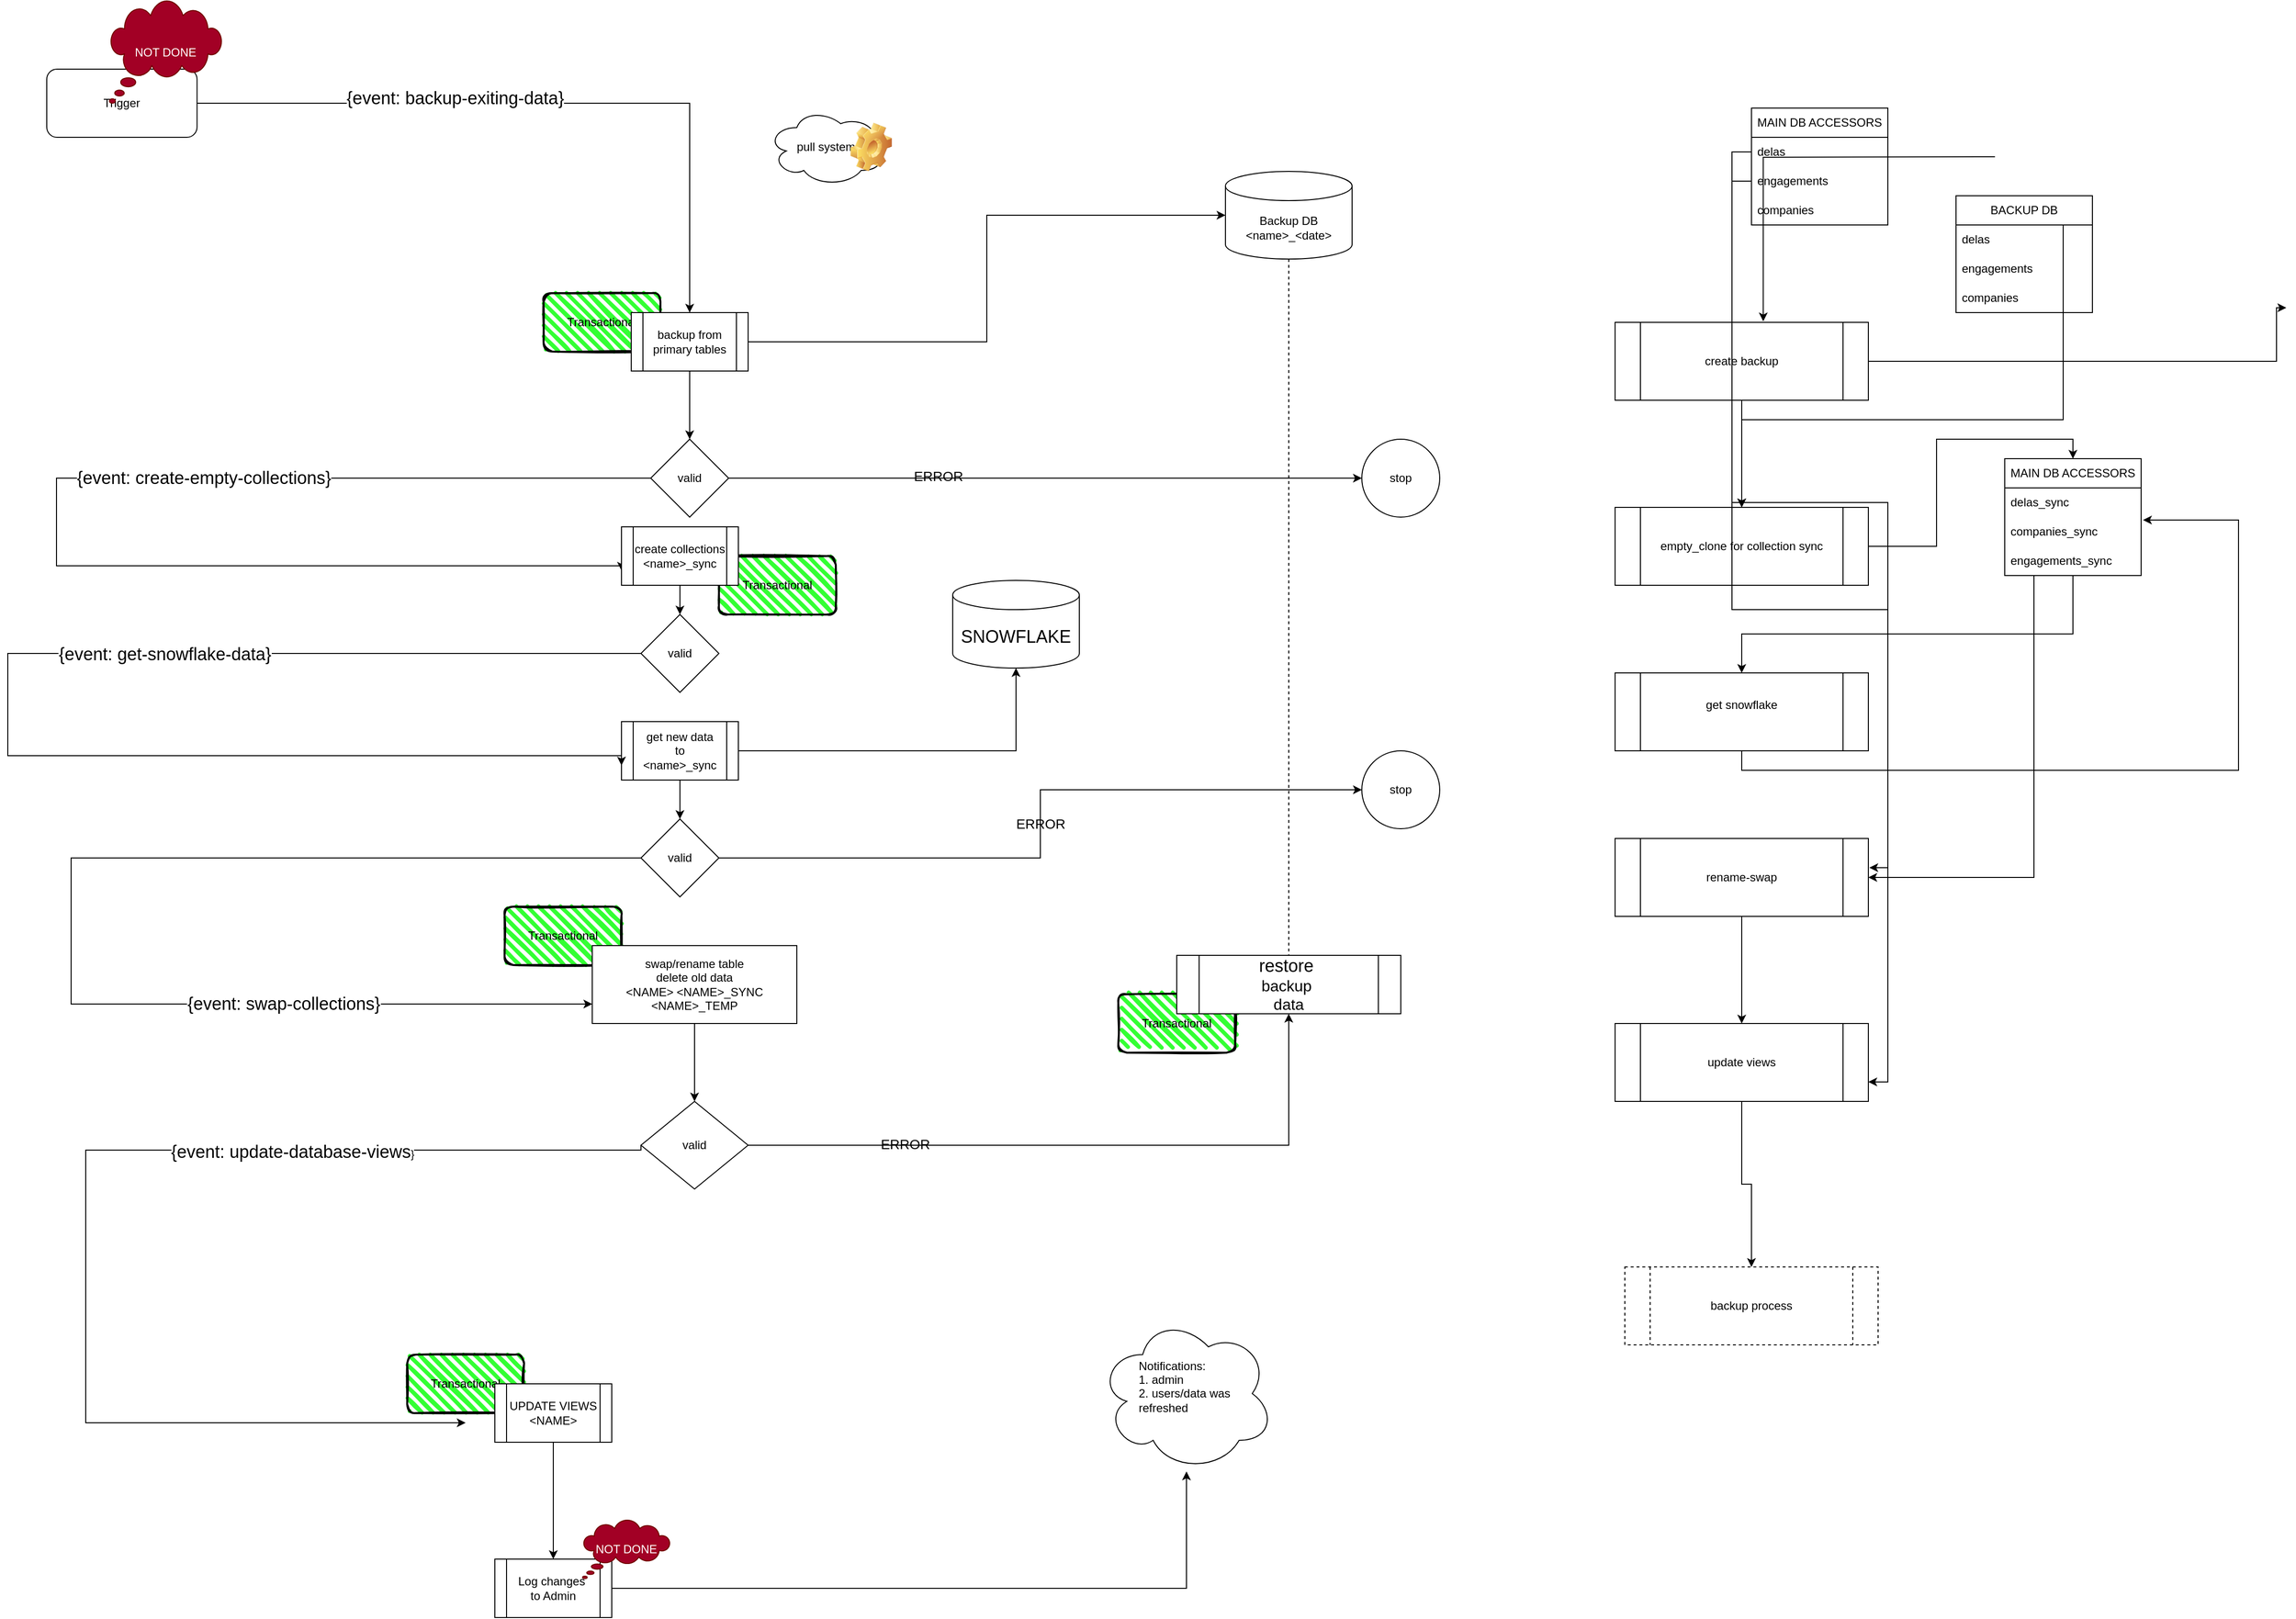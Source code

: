<mxfile version="26.0.6">
  <diagram id="C5RBs43oDa-KdzZeNtuy" name="Page-1">
    <mxGraphModel dx="1983" dy="1226" grid="1" gridSize="10" guides="1" tooltips="1" connect="1" arrows="1" fold="1" page="0" pageScale="1" pageWidth="583" pageHeight="827" background="none" math="0" shadow="0">
      <root>
        <mxCell id="WIyWlLk6GJQsqaUBKTNV-0" />
        <mxCell id="WIyWlLk6GJQsqaUBKTNV-1" parent="WIyWlLk6GJQsqaUBKTNV-0" />
        <mxCell id="ant7kdXghotzs5DKbowG-34" value="Transactional" style="rounded=1;whiteSpace=wrap;html=1;strokeWidth=2;fillWeight=4;hachureGap=8;hachureAngle=45;fillColor=#33FF33;sketch=1;" vertex="1" parent="WIyWlLk6GJQsqaUBKTNV-1">
          <mxGeometry x="660" y="860" width="120" height="60" as="geometry" />
        </mxCell>
        <mxCell id="ant7kdXghotzs5DKbowG-30" value="Transactional" style="rounded=1;whiteSpace=wrap;html=1;strokeWidth=2;fillWeight=4;hachureGap=8;hachureAngle=45;fillColor=#33FF33;sketch=1;" vertex="1" parent="WIyWlLk6GJQsqaUBKTNV-1">
          <mxGeometry x="70" y="140" width="120" height="60" as="geometry" />
        </mxCell>
        <mxCell id="ant7kdXghotzs5DKbowG-33" value="Transactional" style="rounded=1;whiteSpace=wrap;html=1;strokeWidth=2;fillWeight=4;hachureGap=8;hachureAngle=45;fillColor=#33FF33;sketch=1;" vertex="1" parent="WIyWlLk6GJQsqaUBKTNV-1">
          <mxGeometry x="-70" y="1230" width="120" height="60" as="geometry" />
        </mxCell>
        <mxCell id="ant7kdXghotzs5DKbowG-32" value="Transactional" style="rounded=1;whiteSpace=wrap;html=1;strokeWidth=2;fillWeight=4;hachureGap=8;hachureAngle=45;fillColor=#33FF33;sketch=1;" vertex="1" parent="WIyWlLk6GJQsqaUBKTNV-1">
          <mxGeometry x="30" y="770" width="120" height="60" as="geometry" />
        </mxCell>
        <mxCell id="ZRK5j3wljSKJTThkrk0z-2" style="edgeStyle=orthogonalEdgeStyle;rounded=0;orthogonalLoop=1;jettySize=auto;html=1;entryX=0.5;entryY=0;entryDx=0;entryDy=0;labelBackgroundColor=none;fontColor=default;" parent="WIyWlLk6GJQsqaUBKTNV-1" source="ZRK5j3wljSKJTThkrk0z-0" target="ZRK5j3wljSKJTThkrk0z-3" edge="1">
          <mxGeometry relative="1" as="geometry">
            <mxPoint x="220" y="360" as="targetPoint" />
          </mxGeometry>
        </mxCell>
        <mxCell id="ZRK5j3wljSKJTThkrk0z-20" style="edgeStyle=orthogonalEdgeStyle;rounded=0;orthogonalLoop=1;jettySize=auto;html=1;entryX=0;entryY=0.5;entryDx=0;entryDy=0;entryPerimeter=0;labelBackgroundColor=none;fontColor=default;" parent="WIyWlLk6GJQsqaUBKTNV-1" source="ZRK5j3wljSKJTThkrk0z-0" target="ZRK5j3wljSKJTThkrk0z-21" edge="1">
          <mxGeometry relative="1" as="geometry">
            <mxPoint x="530" y="230" as="targetPoint" />
          </mxGeometry>
        </mxCell>
        <mxCell id="ZRK5j3wljSKJTThkrk0z-0" value="backup from primary tables" style="shape=process;whiteSpace=wrap;html=1;backgroundOutline=1;labelBackgroundColor=none;" parent="WIyWlLk6GJQsqaUBKTNV-1" vertex="1">
          <mxGeometry x="160" y="160" width="120" height="60" as="geometry" />
        </mxCell>
        <mxCell id="ZRK5j3wljSKJTThkrk0z-4" style="edgeStyle=orthogonalEdgeStyle;rounded=0;orthogonalLoop=1;jettySize=auto;html=1;entryX=0;entryY=0.5;entryDx=0;entryDy=0;labelBackgroundColor=none;fontColor=default;" parent="WIyWlLk6GJQsqaUBKTNV-1" source="ZRK5j3wljSKJTThkrk0z-3" target="ZRK5j3wljSKJTThkrk0z-5" edge="1">
          <mxGeometry relative="1" as="geometry">
            <mxPoint x="390" y="400" as="targetPoint" />
          </mxGeometry>
        </mxCell>
        <mxCell id="ZRK5j3wljSKJTThkrk0z-6" value="&lt;font style=&quot;font-size: 14px;&quot;&gt;ERROR&lt;/font&gt;" style="edgeLabel;html=1;align=center;verticalAlign=middle;resizable=0;points=[];labelBackgroundColor=none;" parent="ZRK5j3wljSKJTThkrk0z-4" vertex="1" connectable="0">
          <mxGeometry x="-0.339" y="2" relative="1" as="geometry">
            <mxPoint as="offset" />
          </mxGeometry>
        </mxCell>
        <mxCell id="ant7kdXghotzs5DKbowG-39" style="edgeStyle=orthogonalEdgeStyle;rounded=0;orthogonalLoop=1;jettySize=auto;html=1;entryX=0;entryY=0.75;entryDx=0;entryDy=0;" edge="1" parent="WIyWlLk6GJQsqaUBKTNV-1" source="ZRK5j3wljSKJTThkrk0z-3" target="ant7kdXghotzs5DKbowG-36">
          <mxGeometry relative="1" as="geometry">
            <Array as="points">
              <mxPoint x="-430" y="330" />
              <mxPoint x="-430" y="420" />
              <mxPoint x="150" y="420" />
            </Array>
          </mxGeometry>
        </mxCell>
        <mxCell id="ant7kdXghotzs5DKbowG-40" value="&lt;font style=&quot;font-size: 18px;&quot;&gt;{event: create-empty-collections}&lt;/font&gt;" style="edgeLabel;html=1;align=center;verticalAlign=middle;resizable=0;points=[];" vertex="1" connectable="0" parent="ant7kdXghotzs5DKbowG-39">
          <mxGeometry x="-0.285" relative="1" as="geometry">
            <mxPoint as="offset" />
          </mxGeometry>
        </mxCell>
        <mxCell id="ZRK5j3wljSKJTThkrk0z-3" value="valid" style="rhombus;whiteSpace=wrap;html=1;labelBackgroundColor=none;" parent="WIyWlLk6GJQsqaUBKTNV-1" vertex="1">
          <mxGeometry x="180" y="290" width="80" height="80" as="geometry" />
        </mxCell>
        <mxCell id="ZRK5j3wljSKJTThkrk0z-5" value="stop" style="ellipse;whiteSpace=wrap;html=1;aspect=fixed;labelBackgroundColor=none;" parent="WIyWlLk6GJQsqaUBKTNV-1" vertex="1">
          <mxGeometry x="910" y="290" width="80" height="80" as="geometry" />
        </mxCell>
        <mxCell id="ZRK5j3wljSKJTThkrk0z-11" value="" style="edgeStyle=orthogonalEdgeStyle;rounded=0;orthogonalLoop=1;jettySize=auto;html=1;labelBackgroundColor=none;fontColor=default;" parent="WIyWlLk6GJQsqaUBKTNV-1" edge="1">
          <mxGeometry relative="1" as="geometry">
            <mxPoint x="220" y="510" as="sourcePoint" />
          </mxGeometry>
        </mxCell>
        <mxCell id="ZRK5j3wljSKJTThkrk0z-13" value="stop" style="ellipse;whiteSpace=wrap;html=1;labelBackgroundColor=none;" parent="WIyWlLk6GJQsqaUBKTNV-1" vertex="1">
          <mxGeometry x="910" y="610" width="80" height="80" as="geometry" />
        </mxCell>
        <mxCell id="ZRK5j3wljSKJTThkrk0z-25" value="" style="edgeStyle=orthogonalEdgeStyle;rounded=0;orthogonalLoop=1;jettySize=auto;html=1;labelBackgroundColor=none;fontColor=default;" parent="WIyWlLk6GJQsqaUBKTNV-1" source="ZRK5j3wljSKJTThkrk0z-17" target="ZRK5j3wljSKJTThkrk0z-24" edge="1">
          <mxGeometry relative="1" as="geometry" />
        </mxCell>
        <mxCell id="ZRK5j3wljSKJTThkrk0z-43" style="edgeStyle=orthogonalEdgeStyle;rounded=0;orthogonalLoop=1;jettySize=auto;html=1;labelBackgroundColor=none;fontColor=default;" parent="WIyWlLk6GJQsqaUBKTNV-1" source="ZRK5j3wljSKJTThkrk0z-17" target="ZRK5j3wljSKJTThkrk0z-42" edge="1">
          <mxGeometry relative="1" as="geometry" />
        </mxCell>
        <mxCell id="ZRK5j3wljSKJTThkrk0z-17" value="get new data&lt;div&gt;to&lt;br&gt;&lt;div&gt;&amp;lt;name&amp;gt;_sync&lt;/div&gt;&lt;/div&gt;" style="shape=process;whiteSpace=wrap;html=1;backgroundOutline=1;labelBackgroundColor=none;" parent="WIyWlLk6GJQsqaUBKTNV-1" vertex="1">
          <mxGeometry x="150" y="580" width="120" height="60" as="geometry" />
        </mxCell>
        <mxCell id="ZRK5j3wljSKJTThkrk0z-29" style="edgeStyle=orthogonalEdgeStyle;rounded=0;orthogonalLoop=1;jettySize=auto;html=1;entryX=0.5;entryY=0;entryDx=0;entryDy=0;endArrow=none;endFill=0;dashed=1;labelBackgroundColor=none;fontColor=default;" parent="WIyWlLk6GJQsqaUBKTNV-1" source="ZRK5j3wljSKJTThkrk0z-21" target="ZRK5j3wljSKJTThkrk0z-27" edge="1">
          <mxGeometry relative="1" as="geometry" />
        </mxCell>
        <mxCell id="ZRK5j3wljSKJTThkrk0z-21" value="Backup DB&lt;div&gt;&amp;lt;name&amp;gt;_&amp;lt;date&amp;gt;&lt;/div&gt;" style="shape=cylinder3;whiteSpace=wrap;html=1;boundedLbl=1;backgroundOutline=1;size=15;labelBackgroundColor=none;" parent="WIyWlLk6GJQsqaUBKTNV-1" vertex="1">
          <mxGeometry x="770" y="15" width="130" height="90" as="geometry" />
        </mxCell>
        <mxCell id="ZRK5j3wljSKJTThkrk0z-26" value="&lt;font style=&quot;font-size: 14px;&quot;&gt;ERROR&lt;/font&gt;" style="edgeStyle=orthogonalEdgeStyle;rounded=0;orthogonalLoop=1;jettySize=auto;html=1;labelBackgroundColor=none;fontColor=default;" parent="WIyWlLk6GJQsqaUBKTNV-1" source="ZRK5j3wljSKJTThkrk0z-24" target="ZRK5j3wljSKJTThkrk0z-13" edge="1">
          <mxGeometry relative="1" as="geometry">
            <mxPoint x="400" y="910" as="targetPoint" />
          </mxGeometry>
        </mxCell>
        <mxCell id="ZRK5j3wljSKJTThkrk0z-24" value="valid" style="rhombus;whiteSpace=wrap;html=1;labelBackgroundColor=none;" parent="WIyWlLk6GJQsqaUBKTNV-1" vertex="1">
          <mxGeometry x="170" y="680" width="80" height="80" as="geometry" />
        </mxCell>
        <mxCell id="ZRK5j3wljSKJTThkrk0z-27" value="&lt;font style=&quot;font-size: 18px;&quot;&gt;restore&amp;nbsp;&lt;/font&gt;&lt;div&gt;&lt;font size=&quot;3&quot;&gt;backup&amp;nbsp;&lt;/font&gt;&lt;/div&gt;&lt;div&gt;&lt;font size=&quot;3&quot;&gt;data&lt;/font&gt;&lt;/div&gt;" style="shape=process;whiteSpace=wrap;html=1;backgroundOutline=1;labelBackgroundColor=none;" parent="WIyWlLk6GJQsqaUBKTNV-1" vertex="1">
          <mxGeometry x="720" y="820" width="230" height="60" as="geometry" />
        </mxCell>
        <mxCell id="ZRK5j3wljSKJTThkrk0z-28" style="edgeStyle=orthogonalEdgeStyle;rounded=0;orthogonalLoop=1;jettySize=auto;html=1;exitX=0.5;exitY=1;exitDx=0;exitDy=0;exitPerimeter=0;labelBackgroundColor=none;fontColor=default;" parent="WIyWlLk6GJQsqaUBKTNV-1" source="ZRK5j3wljSKJTThkrk0z-21" target="ZRK5j3wljSKJTThkrk0z-21" edge="1">
          <mxGeometry relative="1" as="geometry" />
        </mxCell>
        <mxCell id="ZRK5j3wljSKJTThkrk0z-39" style="edgeStyle=orthogonalEdgeStyle;rounded=0;orthogonalLoop=1;jettySize=auto;html=1;labelBackgroundColor=none;fontColor=default;" parent="WIyWlLk6GJQsqaUBKTNV-1" source="ZRK5j3wljSKJTThkrk0z-31" target="ZRK5j3wljSKJTThkrk0z-38" edge="1">
          <mxGeometry relative="1" as="geometry" />
        </mxCell>
        <mxCell id="ZRK5j3wljSKJTThkrk0z-31" value="Log changes&amp;nbsp;&lt;div&gt;to Admin&lt;/div&gt;" style="shape=process;whiteSpace=wrap;html=1;backgroundOutline=1;labelBackgroundColor=none;" parent="WIyWlLk6GJQsqaUBKTNV-1" vertex="1">
          <mxGeometry x="20" y="1440" width="120" height="60" as="geometry" />
        </mxCell>
        <mxCell id="ZRK5j3wljSKJTThkrk0z-34" style="edgeStyle=orthogonalEdgeStyle;rounded=0;orthogonalLoop=1;jettySize=auto;html=1;entryX=0.5;entryY=0;entryDx=0;entryDy=0;labelBackgroundColor=none;fontColor=default;" parent="WIyWlLk6GJQsqaUBKTNV-1" source="ZRK5j3wljSKJTThkrk0z-33" target="ZRK5j3wljSKJTThkrk0z-31" edge="1">
          <mxGeometry relative="1" as="geometry" />
        </mxCell>
        <mxCell id="ZRK5j3wljSKJTThkrk0z-33" value="UPDATE VIEWS&lt;div&gt;&amp;lt;NAME&amp;gt;&lt;/div&gt;" style="shape=process;whiteSpace=wrap;html=1;backgroundOutline=1;labelBackgroundColor=none;" parent="WIyWlLk6GJQsqaUBKTNV-1" vertex="1">
          <mxGeometry x="20" y="1260" width="120" height="60" as="geometry" />
        </mxCell>
        <mxCell id="ZRK5j3wljSKJTThkrk0z-38" value="&lt;blockquote style=&quot;margin: 0 0 0 40px; border: none; padding: 0px;&quot;&gt;&lt;div style=&quot;text-align: left;&quot;&gt;Notifications:&lt;/div&gt;&lt;div style=&quot;text-align: left;&quot;&gt;1. admin&lt;/div&gt;&lt;div style=&quot;text-align: left;&quot;&gt;2. users/data was refreshed&lt;/div&gt;&lt;/blockquote&gt;&lt;div&gt;&lt;br&gt;&lt;/div&gt;" style="ellipse;shape=cloud;whiteSpace=wrap;html=1;labelBackgroundColor=none;" parent="WIyWlLk6GJQsqaUBKTNV-1" vertex="1">
          <mxGeometry x="640" y="1190" width="180" height="160" as="geometry" />
        </mxCell>
        <mxCell id="ZRK5j3wljSKJTThkrk0z-42" value="&lt;font style=&quot;font-size: 18px;&quot;&gt;SNOWFLAKE&lt;/font&gt;" style="shape=cylinder3;whiteSpace=wrap;html=1;boundedLbl=1;backgroundOutline=1;size=15;labelBackgroundColor=none;" parent="WIyWlLk6GJQsqaUBKTNV-1" vertex="1">
          <mxGeometry x="490" y="435" width="130" height="90" as="geometry" />
        </mxCell>
        <mxCell id="ZRK5j3wljSKJTThkrk0z-45" value="pull system" style="ellipse;shape=cloud;whiteSpace=wrap;html=1;labelBackgroundColor=none;" parent="WIyWlLk6GJQsqaUBKTNV-1" vertex="1">
          <mxGeometry x="300" y="-50" width="120" height="80" as="geometry" />
        </mxCell>
        <mxCell id="ZRK5j3wljSKJTThkrk0z-44" value="" style="shape=image;html=1;verticalLabelPosition=bottom;verticalAlign=top;imageAspect=1;aspect=fixed;image=img/clipart/Gear_128x128.png;labelBackgroundColor=none;" parent="WIyWlLk6GJQsqaUBKTNV-1" vertex="1">
          <mxGeometry x="385" y="-35" width="42.62" height="50" as="geometry" />
        </mxCell>
        <mxCell id="ZRK5j3wljSKJTThkrk0z-54" value="" style="edgeStyle=orthogonalEdgeStyle;rounded=0;orthogonalLoop=1;jettySize=auto;html=1;labelBackgroundColor=none;fontColor=default;" parent="WIyWlLk6GJQsqaUBKTNV-1" source="ZRK5j3wljSKJTThkrk0z-50" target="ZRK5j3wljSKJTThkrk0z-53" edge="1">
          <mxGeometry relative="1" as="geometry" />
        </mxCell>
        <mxCell id="ZRK5j3wljSKJTThkrk0z-50" value="swap/rename table&lt;div&gt;delete old data&lt;/div&gt;&lt;div&gt;&amp;lt;NAME&amp;gt; &amp;lt;NAME&amp;gt;_SYNC &amp;lt;NAME&amp;gt;_TEMP&lt;/div&gt;" style="whiteSpace=wrap;html=1;labelBackgroundColor=none;" parent="WIyWlLk6GJQsqaUBKTNV-1" vertex="1">
          <mxGeometry x="120" y="810" width="210" height="80" as="geometry" />
        </mxCell>
        <mxCell id="ZRK5j3wljSKJTThkrk0z-55" style="edgeStyle=orthogonalEdgeStyle;rounded=0;orthogonalLoop=1;jettySize=auto;html=1;entryX=0.5;entryY=1;entryDx=0;entryDy=0;labelBackgroundColor=none;fontColor=default;" parent="WIyWlLk6GJQsqaUBKTNV-1" source="ZRK5j3wljSKJTThkrk0z-53" target="ZRK5j3wljSKJTThkrk0z-27" edge="1">
          <mxGeometry relative="1" as="geometry" />
        </mxCell>
        <mxCell id="ZRK5j3wljSKJTThkrk0z-57" value="&lt;font style=&quot;font-size: 14px;&quot;&gt;ERROR&lt;/font&gt;" style="edgeLabel;html=1;align=center;verticalAlign=middle;resizable=0;points=[];labelBackgroundColor=none;" parent="ZRK5j3wljSKJTThkrk0z-55" vertex="1" connectable="0">
          <mxGeometry x="-0.535" y="1" relative="1" as="geometry">
            <mxPoint as="offset" />
          </mxGeometry>
        </mxCell>
        <mxCell id="ant7kdXghotzs5DKbowG-27" style="edgeStyle=orthogonalEdgeStyle;rounded=0;orthogonalLoop=1;jettySize=auto;html=1;exitX=0;exitY=0.5;exitDx=0;exitDy=0;" edge="1" parent="WIyWlLk6GJQsqaUBKTNV-1" source="ZRK5j3wljSKJTThkrk0z-53">
          <mxGeometry relative="1" as="geometry">
            <mxPoint x="150" y="1020" as="sourcePoint" />
            <mxPoint x="-10" y="1300" as="targetPoint" />
            <Array as="points">
              <mxPoint x="-400" y="1020" />
              <mxPoint x="-400" y="1300" />
            </Array>
          </mxGeometry>
        </mxCell>
        <mxCell id="ant7kdXghotzs5DKbowG-28" value="&lt;font style=&quot;font-size: 18px;&quot;&gt;{event: update-database-views&lt;/font&gt;}" style="edgeLabel;html=1;align=center;verticalAlign=middle;resizable=0;points=[];" vertex="1" connectable="0" parent="ant7kdXghotzs5DKbowG-27">
          <mxGeometry x="-0.416" y="2" relative="1" as="geometry">
            <mxPoint as="offset" />
          </mxGeometry>
        </mxCell>
        <mxCell id="ZRK5j3wljSKJTThkrk0z-53" value="valid" style="rhombus;whiteSpace=wrap;html=1;labelBackgroundColor=none;" parent="WIyWlLk6GJQsqaUBKTNV-1" vertex="1">
          <mxGeometry x="170" y="970" width="110" height="90" as="geometry" />
        </mxCell>
        <mxCell id="C-GdJFwpa_Lm7cTs0JsF-9" value="NOT DONE" style="whiteSpace=wrap;html=1;shape=mxgraph.basic.cloud_callout;fillColor=#a20025;fontColor=#ffffff;strokeColor=#6F0000;" parent="WIyWlLk6GJQsqaUBKTNV-1" vertex="1">
          <mxGeometry x="110" y="1400" width="90" height="60" as="geometry" />
        </mxCell>
        <mxCell id="SlLGlt2KNf9iwWMNFsrn-13" style="edgeStyle=orthogonalEdgeStyle;rounded=0;orthogonalLoop=1;jettySize=auto;html=1;" parent="WIyWlLk6GJQsqaUBKTNV-1" source="SlLGlt2KNf9iwWMNFsrn-2" target="SlLGlt2KNf9iwWMNFsrn-8" edge="1">
          <mxGeometry relative="1" as="geometry" />
        </mxCell>
        <mxCell id="SlLGlt2KNf9iwWMNFsrn-2" value="create backup" style="shape=process;whiteSpace=wrap;html=1;backgroundOutline=1;" parent="WIyWlLk6GJQsqaUBKTNV-1" vertex="1">
          <mxGeometry x="1170" y="170" width="260" height="80" as="geometry" />
        </mxCell>
        <mxCell id="SlLGlt2KNf9iwWMNFsrn-39" style="edgeStyle=orthogonalEdgeStyle;rounded=0;orthogonalLoop=1;jettySize=auto;html=1;" parent="WIyWlLk6GJQsqaUBKTNV-1" target="SlLGlt2KNf9iwWMNFsrn-8" edge="1">
          <mxGeometry relative="1" as="geometry">
            <Array as="points">
              <mxPoint x="1630" y="270" />
              <mxPoint x="1300" y="270" />
            </Array>
            <mxPoint x="1630" y="60" as="sourcePoint" />
          </mxGeometry>
        </mxCell>
        <mxCell id="SlLGlt2KNf9iwWMNFsrn-3" value="MAIN DB ACCESSORS" style="swimlane;fontStyle=0;childLayout=stackLayout;horizontal=1;startSize=30;horizontalStack=0;resizeParent=1;resizeParentMax=0;resizeLast=0;collapsible=1;marginBottom=0;whiteSpace=wrap;html=1;" parent="WIyWlLk6GJQsqaUBKTNV-1" vertex="1">
          <mxGeometry x="1310" y="-50" width="140" height="120" as="geometry" />
        </mxCell>
        <mxCell id="SlLGlt2KNf9iwWMNFsrn-4" value="delas" style="text;strokeColor=none;fillColor=none;align=left;verticalAlign=middle;spacingLeft=4;spacingRight=4;overflow=hidden;points=[[0,0.5],[1,0.5]];portConstraint=eastwest;rotatable=0;whiteSpace=wrap;html=1;" parent="SlLGlt2KNf9iwWMNFsrn-3" vertex="1">
          <mxGeometry y="30" width="140" height="30" as="geometry" />
        </mxCell>
        <mxCell id="SlLGlt2KNf9iwWMNFsrn-5" value="engagements" style="text;strokeColor=none;fillColor=none;align=left;verticalAlign=middle;spacingLeft=4;spacingRight=4;overflow=hidden;points=[[0,0.5],[1,0.5]];portConstraint=eastwest;rotatable=0;whiteSpace=wrap;html=1;" parent="SlLGlt2KNf9iwWMNFsrn-3" vertex="1">
          <mxGeometry y="60" width="140" height="30" as="geometry" />
        </mxCell>
        <mxCell id="SlLGlt2KNf9iwWMNFsrn-6" value="companies" style="text;strokeColor=none;fillColor=none;align=left;verticalAlign=middle;spacingLeft=4;spacingRight=4;overflow=hidden;points=[[0,0.5],[1,0.5]];portConstraint=eastwest;rotatable=0;whiteSpace=wrap;html=1;" parent="SlLGlt2KNf9iwWMNFsrn-3" vertex="1">
          <mxGeometry y="90" width="140" height="30" as="geometry" />
        </mxCell>
        <mxCell id="SlLGlt2KNf9iwWMNFsrn-7" style="edgeStyle=orthogonalEdgeStyle;rounded=0;orthogonalLoop=1;jettySize=auto;html=1;entryX=0.585;entryY=-0.012;entryDx=0;entryDy=0;entryPerimeter=0;" parent="WIyWlLk6GJQsqaUBKTNV-1" target="SlLGlt2KNf9iwWMNFsrn-2" edge="1">
          <mxGeometry relative="1" as="geometry">
            <mxPoint x="1560" as="sourcePoint" />
          </mxGeometry>
        </mxCell>
        <mxCell id="SlLGlt2KNf9iwWMNFsrn-14" style="edgeStyle=orthogonalEdgeStyle;rounded=0;orthogonalLoop=1;jettySize=auto;html=1;entryX=0.5;entryY=0;entryDx=0;entryDy=0;" parent="WIyWlLk6GJQsqaUBKTNV-1" source="SlLGlt2KNf9iwWMNFsrn-8" target="SlLGlt2KNf9iwWMNFsrn-9" edge="1">
          <mxGeometry relative="1" as="geometry" />
        </mxCell>
        <mxCell id="SlLGlt2KNf9iwWMNFsrn-8" value="empty_clone for collection sync" style="shape=process;whiteSpace=wrap;html=1;backgroundOutline=1;" parent="WIyWlLk6GJQsqaUBKTNV-1" vertex="1">
          <mxGeometry x="1170" y="360" width="260" height="80" as="geometry" />
        </mxCell>
        <mxCell id="SlLGlt2KNf9iwWMNFsrn-17" style="edgeStyle=orthogonalEdgeStyle;rounded=0;orthogonalLoop=1;jettySize=auto;html=1;entryX=0.5;entryY=0;entryDx=0;entryDy=0;" parent="WIyWlLk6GJQsqaUBKTNV-1" source="SlLGlt2KNf9iwWMNFsrn-9" target="SlLGlt2KNf9iwWMNFsrn-15" edge="1">
          <mxGeometry relative="1" as="geometry">
            <Array as="points">
              <mxPoint x="1640" y="490" />
              <mxPoint x="1300" y="490" />
            </Array>
          </mxGeometry>
        </mxCell>
        <mxCell id="SlLGlt2KNf9iwWMNFsrn-9" value="MAIN DB ACCESSORS" style="swimlane;fontStyle=0;childLayout=stackLayout;horizontal=1;startSize=30;horizontalStack=0;resizeParent=1;resizeParentMax=0;resizeLast=0;collapsible=1;marginBottom=0;whiteSpace=wrap;html=1;" parent="WIyWlLk6GJQsqaUBKTNV-1" vertex="1">
          <mxGeometry x="1570" y="310" width="140" height="120" as="geometry" />
        </mxCell>
        <mxCell id="SlLGlt2KNf9iwWMNFsrn-10" value="delas_sync" style="text;strokeColor=none;fillColor=none;align=left;verticalAlign=middle;spacingLeft=4;spacingRight=4;overflow=hidden;points=[[0,0.5],[1,0.5]];portConstraint=eastwest;rotatable=0;whiteSpace=wrap;html=1;" parent="SlLGlt2KNf9iwWMNFsrn-9" vertex="1">
          <mxGeometry y="30" width="140" height="30" as="geometry" />
        </mxCell>
        <mxCell id="SlLGlt2KNf9iwWMNFsrn-12" value="companies_sync" style="text;strokeColor=none;fillColor=none;align=left;verticalAlign=middle;spacingLeft=4;spacingRight=4;overflow=hidden;points=[[0,0.5],[1,0.5]];portConstraint=eastwest;rotatable=0;whiteSpace=wrap;html=1;" parent="SlLGlt2KNf9iwWMNFsrn-9" vertex="1">
          <mxGeometry y="60" width="140" height="30" as="geometry" />
        </mxCell>
        <mxCell id="SlLGlt2KNf9iwWMNFsrn-11" value="engagements_sync" style="text;strokeColor=none;fillColor=none;align=left;verticalAlign=middle;spacingLeft=4;spacingRight=4;overflow=hidden;points=[[0,0.5],[1,0.5]];portConstraint=eastwest;rotatable=0;whiteSpace=wrap;html=1;" parent="SlLGlt2KNf9iwWMNFsrn-9" vertex="1">
          <mxGeometry y="90" width="140" height="30" as="geometry" />
        </mxCell>
        <mxCell id="SlLGlt2KNf9iwWMNFsrn-28" style="edgeStyle=orthogonalEdgeStyle;rounded=0;orthogonalLoop=1;jettySize=auto;html=1;entryX=1.014;entryY=0.1;entryDx=0;entryDy=0;exitX=0.5;exitY=1;exitDx=0;exitDy=0;entryPerimeter=0;" parent="WIyWlLk6GJQsqaUBKTNV-1" source="SlLGlt2KNf9iwWMNFsrn-15" target="SlLGlt2KNf9iwWMNFsrn-12" edge="1">
          <mxGeometry relative="1" as="geometry">
            <mxPoint x="1380" y="640" as="sourcePoint" />
            <mxPoint x="1790" y="465" as="targetPoint" />
            <Array as="points">
              <mxPoint x="1300" y="630" />
              <mxPoint x="1810" y="630" />
              <mxPoint x="1810" y="373" />
            </Array>
          </mxGeometry>
        </mxCell>
        <mxCell id="SlLGlt2KNf9iwWMNFsrn-15" value="get snowflake&lt;div&gt;&lt;br&gt;&lt;/div&gt;" style="shape=process;whiteSpace=wrap;html=1;backgroundOutline=1;" parent="WIyWlLk6GJQsqaUBKTNV-1" vertex="1">
          <mxGeometry x="1170" y="530" width="260" height="80" as="geometry" />
        </mxCell>
        <mxCell id="SlLGlt2KNf9iwWMNFsrn-38" style="edgeStyle=orthogonalEdgeStyle;rounded=0;orthogonalLoop=1;jettySize=auto;html=1;entryX=0.5;entryY=0;entryDx=0;entryDy=0;" parent="WIyWlLk6GJQsqaUBKTNV-1" source="SlLGlt2KNf9iwWMNFsrn-22" target="SlLGlt2KNf9iwWMNFsrn-32" edge="1">
          <mxGeometry relative="1" as="geometry" />
        </mxCell>
        <mxCell id="SlLGlt2KNf9iwWMNFsrn-22" value="&lt;div&gt;rename-swap&lt;/div&gt;" style="shape=process;whiteSpace=wrap;html=1;backgroundOutline=1;" parent="WIyWlLk6GJQsqaUBKTNV-1" vertex="1">
          <mxGeometry x="1170" y="700" width="260" height="80" as="geometry" />
        </mxCell>
        <mxCell id="SlLGlt2KNf9iwWMNFsrn-23" value="BACKUP DB" style="swimlane;fontStyle=0;childLayout=stackLayout;horizontal=1;startSize=30;horizontalStack=0;resizeParent=1;resizeParentMax=0;resizeLast=0;collapsible=1;marginBottom=0;whiteSpace=wrap;html=1;" parent="WIyWlLk6GJQsqaUBKTNV-1" vertex="1">
          <mxGeometry x="1520" y="40" width="140" height="120" as="geometry" />
        </mxCell>
        <mxCell id="SlLGlt2KNf9iwWMNFsrn-24" value="delas" style="text;strokeColor=none;fillColor=none;align=left;verticalAlign=middle;spacingLeft=4;spacingRight=4;overflow=hidden;points=[[0,0.5],[1,0.5]];portConstraint=eastwest;rotatable=0;whiteSpace=wrap;html=1;" parent="SlLGlt2KNf9iwWMNFsrn-23" vertex="1">
          <mxGeometry y="30" width="140" height="30" as="geometry" />
        </mxCell>
        <mxCell id="SlLGlt2KNf9iwWMNFsrn-25" value="engagements" style="text;strokeColor=none;fillColor=none;align=left;verticalAlign=middle;spacingLeft=4;spacingRight=4;overflow=hidden;points=[[0,0.5],[1,0.5]];portConstraint=eastwest;rotatable=0;whiteSpace=wrap;html=1;" parent="SlLGlt2KNf9iwWMNFsrn-23" vertex="1">
          <mxGeometry y="60" width="140" height="30" as="geometry" />
        </mxCell>
        <mxCell id="SlLGlt2KNf9iwWMNFsrn-26" value="companies" style="text;strokeColor=none;fillColor=none;align=left;verticalAlign=middle;spacingLeft=4;spacingRight=4;overflow=hidden;points=[[0,0.5],[1,0.5]];portConstraint=eastwest;rotatable=0;whiteSpace=wrap;html=1;" parent="SlLGlt2KNf9iwWMNFsrn-23" vertex="1">
          <mxGeometry y="90" width="140" height="30" as="geometry" />
        </mxCell>
        <mxCell id="SlLGlt2KNf9iwWMNFsrn-27" style="edgeStyle=orthogonalEdgeStyle;rounded=0;orthogonalLoop=1;jettySize=auto;html=1;entryX=0.636;entryY=1.167;entryDx=0;entryDy=0;entryPerimeter=0;" parent="WIyWlLk6GJQsqaUBKTNV-1" source="SlLGlt2KNf9iwWMNFsrn-2" edge="1">
          <mxGeometry relative="1" as="geometry">
            <Array as="points">
              <mxPoint x="1849" y="210" />
            </Array>
            <mxPoint x="1859.04" y="155.01" as="targetPoint" />
          </mxGeometry>
        </mxCell>
        <mxCell id="SlLGlt2KNf9iwWMNFsrn-29" style="edgeStyle=orthogonalEdgeStyle;rounded=0;orthogonalLoop=1;jettySize=auto;html=1;" parent="WIyWlLk6GJQsqaUBKTNV-1" source="SlLGlt2KNf9iwWMNFsrn-11" target="SlLGlt2KNf9iwWMNFsrn-22" edge="1">
          <mxGeometry relative="1" as="geometry">
            <Array as="points">
              <mxPoint x="1600" y="740" />
            </Array>
          </mxGeometry>
        </mxCell>
        <mxCell id="SlLGlt2KNf9iwWMNFsrn-30" style="edgeStyle=orthogonalEdgeStyle;rounded=0;orthogonalLoop=1;jettySize=auto;html=1;entryX=1.004;entryY=0.375;entryDx=0;entryDy=0;entryPerimeter=0;" parent="WIyWlLk6GJQsqaUBKTNV-1" source="SlLGlt2KNf9iwWMNFsrn-4" target="SlLGlt2KNf9iwWMNFsrn-22" edge="1">
          <mxGeometry relative="1" as="geometry" />
        </mxCell>
        <mxCell id="SlLGlt2KNf9iwWMNFsrn-33" style="edgeStyle=orthogonalEdgeStyle;rounded=0;orthogonalLoop=1;jettySize=auto;html=1;" parent="WIyWlLk6GJQsqaUBKTNV-1" source="SlLGlt2KNf9iwWMNFsrn-32" edge="1">
          <mxGeometry relative="1" as="geometry">
            <mxPoint x="1300" y="950" as="targetPoint" />
          </mxGeometry>
        </mxCell>
        <mxCell id="SlLGlt2KNf9iwWMNFsrn-37" style="edgeStyle=orthogonalEdgeStyle;rounded=0;orthogonalLoop=1;jettySize=auto;html=1;entryX=0.5;entryY=0;entryDx=0;entryDy=0;" parent="WIyWlLk6GJQsqaUBKTNV-1" source="SlLGlt2KNf9iwWMNFsrn-32" target="SlLGlt2KNf9iwWMNFsrn-35" edge="1">
          <mxGeometry relative="1" as="geometry" />
        </mxCell>
        <mxCell id="SlLGlt2KNf9iwWMNFsrn-32" value="&lt;div&gt;update views&lt;/div&gt;" style="shape=process;whiteSpace=wrap;html=1;backgroundOutline=1;" parent="WIyWlLk6GJQsqaUBKTNV-1" vertex="1">
          <mxGeometry x="1170" y="890" width="260" height="80" as="geometry" />
        </mxCell>
        <mxCell id="SlLGlt2KNf9iwWMNFsrn-34" style="edgeStyle=orthogonalEdgeStyle;rounded=0;orthogonalLoop=1;jettySize=auto;html=1;entryX=1;entryY=0.75;entryDx=0;entryDy=0;" parent="WIyWlLk6GJQsqaUBKTNV-1" source="SlLGlt2KNf9iwWMNFsrn-5" target="SlLGlt2KNf9iwWMNFsrn-32" edge="1">
          <mxGeometry relative="1" as="geometry" />
        </mxCell>
        <mxCell id="SlLGlt2KNf9iwWMNFsrn-35" value="&lt;div&gt;backup process&lt;/div&gt;" style="shape=process;whiteSpace=wrap;html=1;backgroundOutline=1;dashed=1;" parent="WIyWlLk6GJQsqaUBKTNV-1" vertex="1">
          <mxGeometry x="1180" y="1140" width="260" height="80" as="geometry" />
        </mxCell>
        <mxCell id="ant7kdXghotzs5DKbowG-17" style="edgeStyle=orthogonalEdgeStyle;rounded=0;orthogonalLoop=1;jettySize=auto;html=1;exitX=1;exitY=0.5;exitDx=0;exitDy=0;" edge="1" parent="WIyWlLk6GJQsqaUBKTNV-1" source="WIyWlLk6GJQsqaUBKTNV-3" target="ZRK5j3wljSKJTThkrk0z-0">
          <mxGeometry relative="1" as="geometry">
            <mxPoint x="-280" y="195" as="sourcePoint" />
          </mxGeometry>
        </mxCell>
        <mxCell id="ant7kdXghotzs5DKbowG-18" value="&lt;font style=&quot;font-size: 18px;&quot;&gt;{event: backup-exiting-data}&lt;/font&gt;" style="edgeLabel;html=1;align=center;verticalAlign=middle;resizable=0;points=[];" vertex="1" connectable="0" parent="ant7kdXghotzs5DKbowG-17">
          <mxGeometry x="-0.462" y="-2" relative="1" as="geometry">
            <mxPoint x="70" y="-7" as="offset" />
          </mxGeometry>
        </mxCell>
        <mxCell id="ant7kdXghotzs5DKbowG-15" value="" style="group" vertex="1" connectable="0" parent="WIyWlLk6GJQsqaUBKTNV-1">
          <mxGeometry x="-440" y="-160" width="180" height="140" as="geometry" />
        </mxCell>
        <mxCell id="WIyWlLk6GJQsqaUBKTNV-3" value="Trigger" style="rounded=1;whiteSpace=wrap;html=1;fontSize=12;glass=0;strokeWidth=1;shadow=0;labelBackgroundColor=none;" parent="ant7kdXghotzs5DKbowG-15" vertex="1">
          <mxGeometry y="70" width="154.286" height="70" as="geometry" />
        </mxCell>
        <mxCell id="C-GdJFwpa_Lm7cTs0JsF-0" value="NOT DONE" style="whiteSpace=wrap;html=1;shape=mxgraph.basic.cloud_callout;fillColor=#a20025;fontColor=#ffffff;strokeColor=#6F0000;" parent="ant7kdXghotzs5DKbowG-15" vertex="1">
          <mxGeometry x="64.286" width="115.714" height="105" as="geometry" />
        </mxCell>
        <mxCell id="ant7kdXghotzs5DKbowG-22" style="edgeStyle=orthogonalEdgeStyle;rounded=0;orthogonalLoop=1;jettySize=auto;html=1;exitX=0;exitY=0.5;exitDx=0;exitDy=0;" edge="1" parent="WIyWlLk6GJQsqaUBKTNV-1" source="ZRK5j3wljSKJTThkrk0z-24" target="ZRK5j3wljSKJTThkrk0z-50">
          <mxGeometry relative="1" as="geometry">
            <mxPoint x="115" y="685.48" as="sourcePoint" />
            <mxPoint x="110" y="790" as="targetPoint" />
            <Array as="points">
              <mxPoint x="-415" y="720" />
              <mxPoint x="-415" y="870" />
            </Array>
          </mxGeometry>
        </mxCell>
        <mxCell id="ant7kdXghotzs5DKbowG-23" value="&lt;font style=&quot;font-size: 18px;&quot;&gt;{event: swap-collections}&lt;/font&gt;" style="edgeLabel;html=1;align=center;verticalAlign=middle;resizable=0;points=[];" vertex="1" connectable="0" parent="ant7kdXghotzs5DKbowG-22">
          <mxGeometry x="0.5" relative="1" as="geometry">
            <mxPoint as="offset" />
          </mxGeometry>
        </mxCell>
        <mxCell id="ant7kdXghotzs5DKbowG-38" value="Transactional" style="rounded=1;whiteSpace=wrap;html=1;strokeWidth=2;fillWeight=4;hachureGap=8;hachureAngle=45;fillColor=#33FF33;sketch=1;" vertex="1" parent="WIyWlLk6GJQsqaUBKTNV-1">
          <mxGeometry x="250" y="410" width="120" height="60" as="geometry" />
        </mxCell>
        <mxCell id="ant7kdXghotzs5DKbowG-45" style="edgeStyle=orthogonalEdgeStyle;rounded=0;orthogonalLoop=1;jettySize=auto;html=1;entryX=0.5;entryY=0;entryDx=0;entryDy=0;" edge="1" parent="WIyWlLk6GJQsqaUBKTNV-1" source="ant7kdXghotzs5DKbowG-36" target="ant7kdXghotzs5DKbowG-47">
          <mxGeometry relative="1" as="geometry">
            <mxPoint x="210" y="500" as="targetPoint" />
            <Array as="points">
              <mxPoint x="210" y="470" />
            </Array>
          </mxGeometry>
        </mxCell>
        <mxCell id="ant7kdXghotzs5DKbowG-36" value="&lt;div&gt;create collections&lt;br&gt;&lt;div&gt;&amp;lt;name&amp;gt;_sync&lt;/div&gt;&lt;/div&gt;" style="shape=process;whiteSpace=wrap;html=1;backgroundOutline=1;labelBackgroundColor=none;" vertex="1" parent="WIyWlLk6GJQsqaUBKTNV-1">
          <mxGeometry x="150" y="380" width="120" height="60" as="geometry" />
        </mxCell>
        <mxCell id="ant7kdXghotzs5DKbowG-48" style="edgeStyle=orthogonalEdgeStyle;rounded=0;orthogonalLoop=1;jettySize=auto;html=1;entryX=0;entryY=0.75;entryDx=0;entryDy=0;exitX=0;exitY=0.5;exitDx=0;exitDy=0;" edge="1" parent="WIyWlLk6GJQsqaUBKTNV-1" source="ant7kdXghotzs5DKbowG-47" target="ZRK5j3wljSKJTThkrk0z-17">
          <mxGeometry relative="1" as="geometry">
            <mxPoint x="-370" y="580" as="sourcePoint" />
            <Array as="points">
              <mxPoint x="-480" y="510" />
              <mxPoint x="-480" y="615" />
            </Array>
          </mxGeometry>
        </mxCell>
        <mxCell id="ant7kdXghotzs5DKbowG-51" value="&lt;font style=&quot;font-size: 18px;&quot;&gt;{event: get-snowflake-data}&lt;/font&gt;" style="edgeLabel;html=1;align=center;verticalAlign=middle;resizable=0;points=[];" vertex="1" connectable="0" parent="ant7kdXghotzs5DKbowG-48">
          <mxGeometry x="-0.298" y="1" relative="1" as="geometry">
            <mxPoint as="offset" />
          </mxGeometry>
        </mxCell>
        <mxCell id="ant7kdXghotzs5DKbowG-47" value="valid" style="rhombus;whiteSpace=wrap;html=1;labelBackgroundColor=none;" vertex="1" parent="WIyWlLk6GJQsqaUBKTNV-1">
          <mxGeometry x="170" y="470" width="80" height="80" as="geometry" />
        </mxCell>
      </root>
    </mxGraphModel>
  </diagram>
</mxfile>
